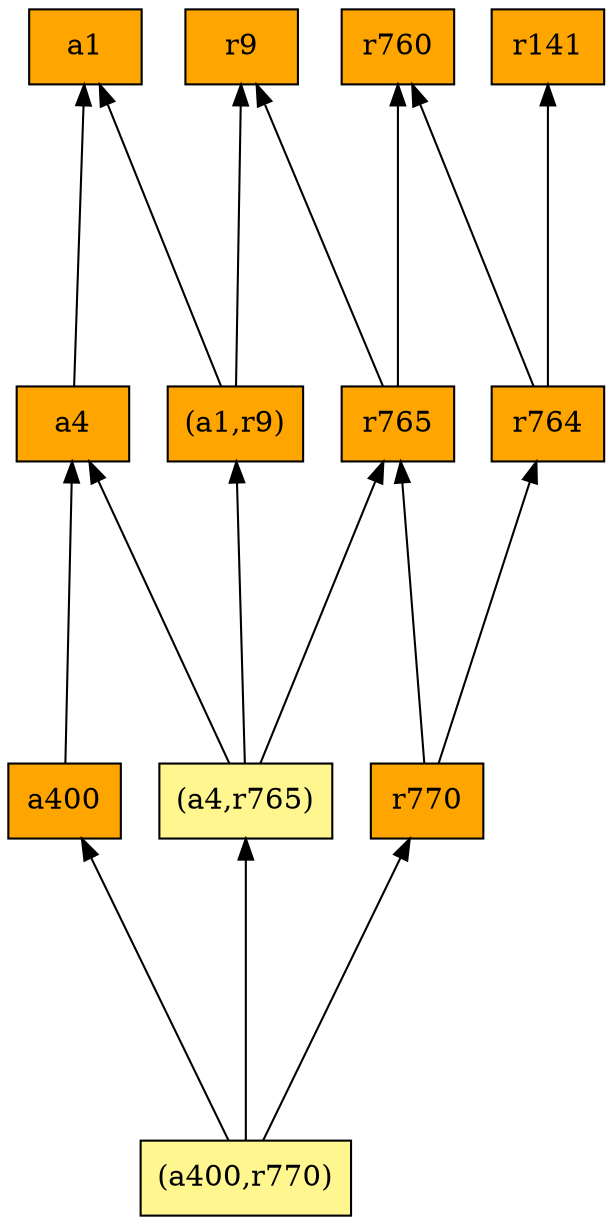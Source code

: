 digraph G {
rankdir=BT;ranksep="2.0";
"(a1,r9)" [shape=record,fillcolor=orange,style=filled,label="{(a1,r9)}"];
"a1" [shape=record,fillcolor=orange,style=filled,label="{a1}"];
"r141" [shape=record,fillcolor=orange,style=filled,label="{r141}"];
"r764" [shape=record,fillcolor=orange,style=filled,label="{r764}"];
"a4" [shape=record,fillcolor=orange,style=filled,label="{a4}"];
"r765" [shape=record,fillcolor=orange,style=filled,label="{r765}"];
"(a4,r765)" [shape=record,fillcolor=khaki1,style=filled,label="{(a4,r765)}"];
"r770" [shape=record,fillcolor=orange,style=filled,label="{r770}"];
"r760" [shape=record,fillcolor=orange,style=filled,label="{r760}"];
"r9" [shape=record,fillcolor=orange,style=filled,label="{r9}"];
"(a400,r770)" [shape=record,fillcolor=khaki1,style=filled,label="{(a400,r770)}"];
"a400" [shape=record,fillcolor=orange,style=filled,label="{a400}"];
"(a1,r9)" -> "r9"
"(a1,r9)" -> "a1"
"r764" -> "r141"
"r764" -> "r760"
"a4" -> "a1"
"r765" -> "r9"
"r765" -> "r760"
"(a4,r765)" -> "(a1,r9)"
"(a4,r765)" -> "a4"
"(a4,r765)" -> "r765"
"r770" -> "r764"
"r770" -> "r765"
"(a400,r770)" -> "(a4,r765)"
"(a400,r770)" -> "r770"
"(a400,r770)" -> "a400"
"a400" -> "a4"
}